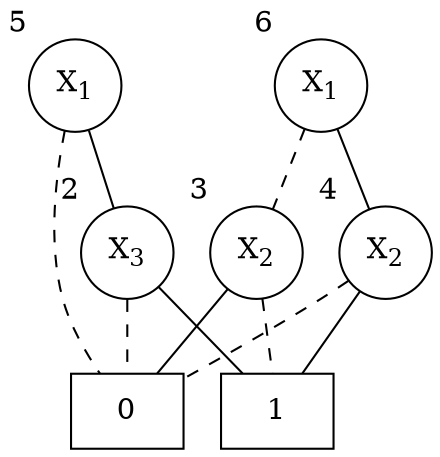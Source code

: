 graph { 1 [shape=box] 0 [shape=box]  2 [label=<X<SUB>3</SUB>>,shape=circle, xlabel=2]  2 -- 0 [style=dashed] 2 -- 1  3 [label=<X<SUB>2</SUB>>,shape=circle, xlabel=3]  3 -- 1 [style=dashed] 3 -- 0  4[label=<X<SUB>2</SUB>>,shape=circle, xlabel=4]  4 -- 0 [style=dashed] 4 -- 1  5 [label=<X<SUB>1</SUB>>,shape=circle, xlabel=5]  5 -- 0 [style=dashed] 5 -- 2  6 [label=<X<SUB>1</SUB>>,shape=circle, xlabel=6]  6 -- 3 [style=dashed] 6 -- 4 }